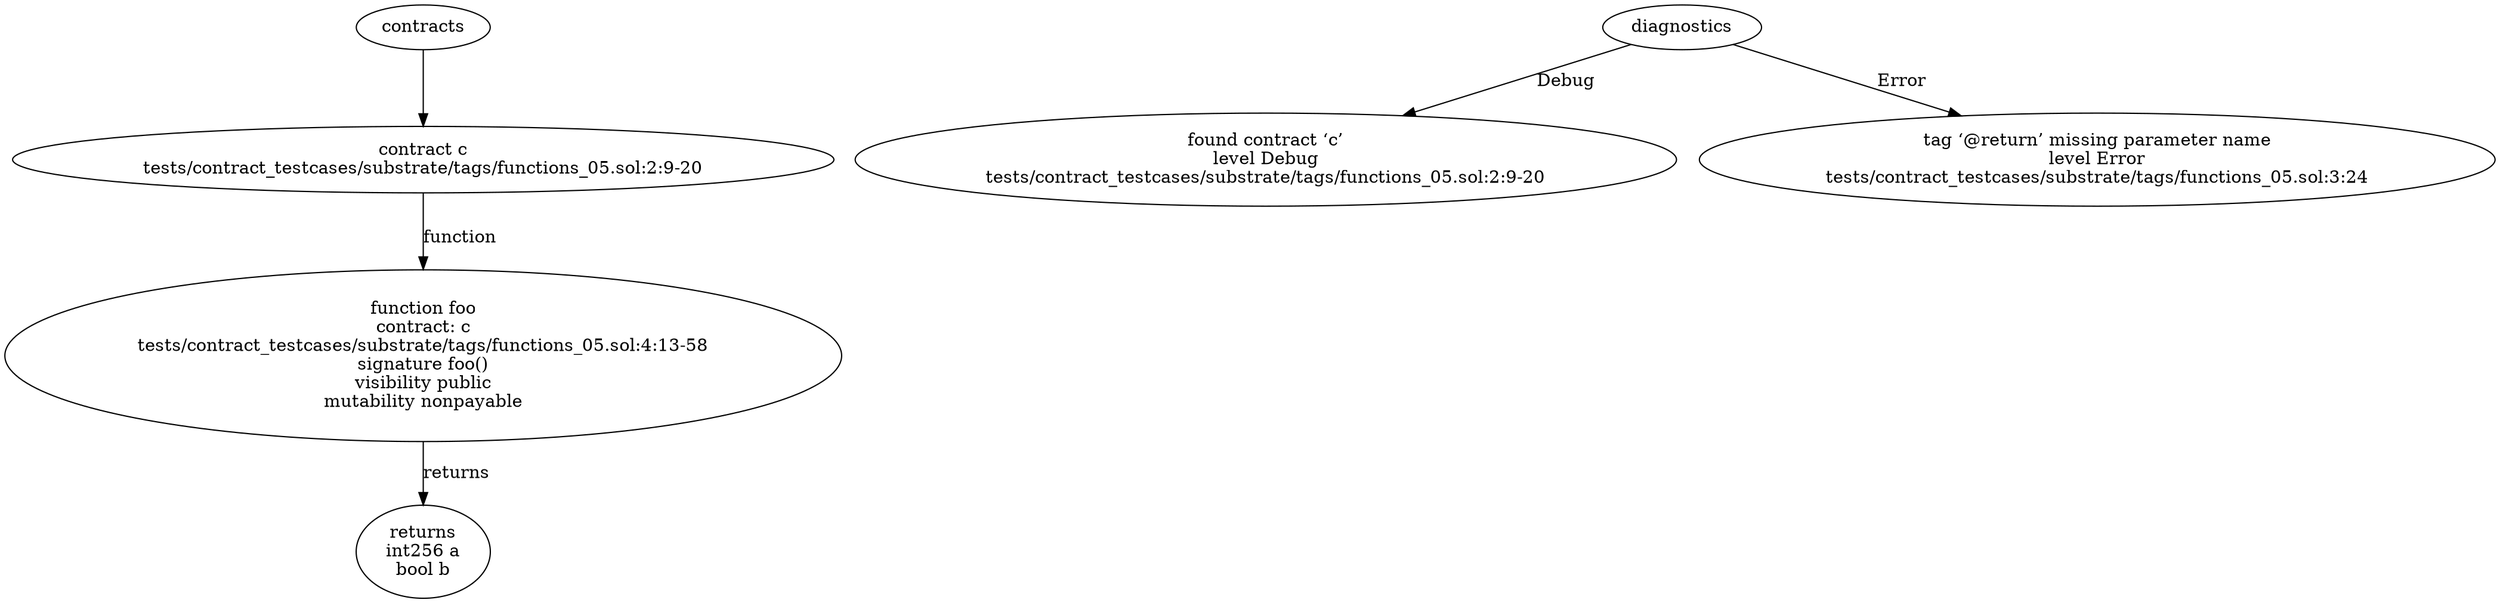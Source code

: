 strict digraph "tests/contract_testcases/substrate/tags/functions_05.sol" {
	contract [label="contract c\ntests/contract_testcases/substrate/tags/functions_05.sol:2:9-20"]
	foo [label="function foo\ncontract: c\ntests/contract_testcases/substrate/tags/functions_05.sol:4:13-58\nsignature foo()\nvisibility public\nmutability nonpayable"]
	returns [label="returns\nint256 a\nbool b"]
	diagnostic [label="found contract ‘c’\nlevel Debug\ntests/contract_testcases/substrate/tags/functions_05.sol:2:9-20"]
	diagnostic_6 [label="tag ‘@return’ missing parameter name\nlevel Error\ntests/contract_testcases/substrate/tags/functions_05.sol:3:24"]
	contracts -> contract
	contract -> foo [label="function"]
	foo -> returns [label="returns"]
	diagnostics -> diagnostic [label="Debug"]
	diagnostics -> diagnostic_6 [label="Error"]
}
